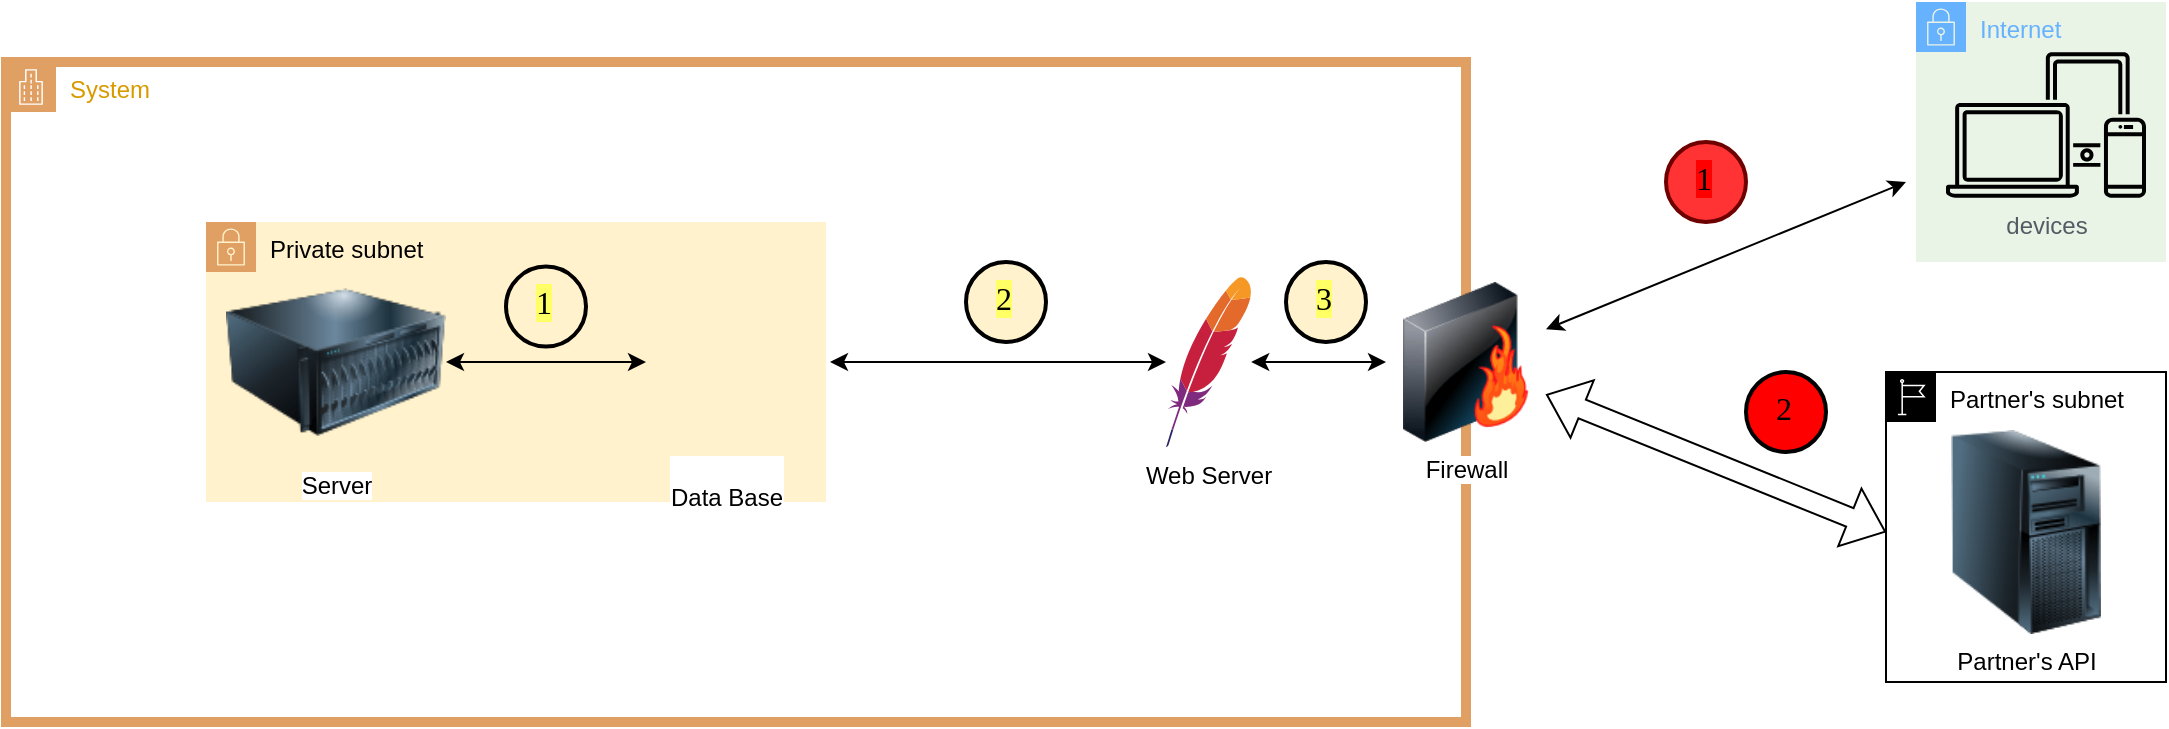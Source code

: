 <mxfile version="15.9.6" type="github">
  <diagram id="Ht1M8jgEwFfnCIfOTk4-" name="Page-1">
    <mxGraphModel dx="2062" dy="2808" grid="1" gridSize="10" guides="1" tooltips="1" connect="1" arrows="1" fold="1" page="1" pageScale="1" pageWidth="1169" pageHeight="827" math="0" shadow="0">
      <root>
        <mxCell id="0" />
        <mxCell id="1" parent="0" />
        <mxCell id="bbJUXdScnfACV2wAAi5e-44" value="Partner&#39;s subnet" style="points=[[0,0],[0.25,0],[0.5,0],[0.75,0],[1,0],[1,0.25],[1,0.5],[1,0.75],[1,1],[0.75,1],[0.5,1],[0.25,1],[0,1],[0,0.75],[0,0.5],[0,0.25]];outlineConnect=0;html=1;whiteSpace=wrap;fontSize=12;fontStyle=0;container=1;pointerEvents=0;collapsible=0;recursiveResize=0;shape=mxgraph.aws4.group;grIcon=mxgraph.aws4.group_region;verticalAlign=top;align=left;spacingLeft=30;" parent="1" vertex="1">
          <mxGeometry x="1190" y="-1455" width="140" height="155" as="geometry" />
        </mxCell>
        <mxCell id="bbJUXdScnfACV2wAAi5e-56" value="Partner&#39;s API&lt;br&gt;" style="image;html=1;image=img/lib/clip_art/computers/Server_Tower_128x128.png;fillColor=#000000;gradientColor=none;" parent="bbJUXdScnfACV2wAAi5e-44" vertex="1">
          <mxGeometry y="29" width="140" height="102" as="geometry" />
        </mxCell>
        <mxCell id="bbJUXdScnfACV2wAAi5e-46" value="&lt;font color=&quot;#d79b00&quot;&gt;System&lt;/font&gt;" style="points=[[0,0],[0.25,0],[0.5,0],[0.75,0],[1,0],[1,0.25],[1,0.5],[1,0.75],[1,1],[0.75,1],[0.5,1],[0.25,1],[0,1],[0,0.75],[0,0.5],[0,0.25]];outlineConnect=0;html=1;whiteSpace=wrap;fontSize=12;fontStyle=0;container=1;pointerEvents=0;collapsible=0;recursiveResize=0;shape=mxgraph.aws4.group;grIcon=mxgraph.aws4.group_corporate_data_center;verticalAlign=top;align=left;spacingLeft=30;strokeWidth=5;strokeColor=#E09F63;" parent="1" vertex="1">
          <mxGeometry x="250" y="-1610" width="730" height="330" as="geometry" />
        </mxCell>
        <mxCell id="bbJUXdScnfACV2wAAi5e-9" value="Web Server" style="dashed=0;outlineConnect=0;html=1;align=center;labelPosition=center;verticalLabelPosition=bottom;verticalAlign=top;shape=mxgraph.weblogos.apache;fillColor=#000000;gradientColor=none;" parent="bbJUXdScnfACV2wAAi5e-46" vertex="1">
          <mxGeometry x="580" y="107.4" width="42.6" height="85.2" as="geometry" />
        </mxCell>
        <mxCell id="bbJUXdScnfACV2wAAi5e-14" value="" style="endArrow=classic;startArrow=classic;html=1;rounded=0;entryX=1;entryY=0.5;entryDx=0;entryDy=0;" parent="bbJUXdScnfACV2wAAi5e-46" source="bbJUXdScnfACV2wAAi5e-9" target="bbJUXdScnfACV2wAAi5e-59" edge="1">
          <mxGeometry width="50" height="50" relative="1" as="geometry">
            <mxPoint x="400" y="120" as="sourcePoint" />
            <mxPoint x="450" y="148" as="targetPoint" />
          </mxGeometry>
        </mxCell>
        <mxCell id="bbJUXdScnfACV2wAAi5e-59" value="Private subnet" style="points=[[0,0],[0.25,0],[0.5,0],[0.75,0],[1,0],[1,0.25],[1,0.5],[1,0.75],[1,1],[0.75,1],[0.5,1],[0.25,1],[0,1],[0,0.75],[0,0.5],[0,0.25]];outlineConnect=0;html=1;whiteSpace=wrap;fontSize=12;fontStyle=0;container=1;pointerEvents=0;collapsible=0;recursiveResize=0;shape=mxgraph.aws4.group;grIcon=mxgraph.aws4.group_security_group;grStroke=0;verticalAlign=top;align=left;spacingLeft=30;strokeWidth=6;perimeterSpacing=2;strokeColor=#E09F63;sketch=0;shadow=0;fillColor=#FFF2CC;" parent="bbJUXdScnfACV2wAAi5e-46" vertex="1">
          <mxGeometry x="100" y="80" width="310" height="140" as="geometry" />
        </mxCell>
        <mxCell id="bbJUXdScnfACV2wAAi5e-26" value="Server" style="image;html=1;image=img/lib/clip_art/computers/Server_128x128.png;fillColor=#000000;gradientColor=none;" parent="bbJUXdScnfACV2wAAi5e-59" vertex="1">
          <mxGeometry x="10" y="22.3" width="110" height="95.4" as="geometry" />
        </mxCell>
        <mxCell id="bbJUXdScnfACV2wAAi5e-41" value="&lt;br&gt;Data Base" style="shape=image;html=1;verticalAlign=top;verticalLabelPosition=bottom;labelBackgroundColor=#ffffff;imageAspect=0;aspect=fixed;image=https://cdn2.iconfinder.com/data/icons/font-awesome/1792/database-128.png;fillColor=#000000;gradientColor=none;" parent="bbJUXdScnfACV2wAAi5e-59" vertex="1">
          <mxGeometry x="220" y="30" width="80" height="80" as="geometry" />
        </mxCell>
        <mxCell id="bbJUXdScnfACV2wAAi5e-30" value="" style="endArrow=classic;startArrow=classic;html=1;rounded=0;" parent="bbJUXdScnfACV2wAAi5e-59" source="bbJUXdScnfACV2wAAi5e-26" target="bbJUXdScnfACV2wAAi5e-41" edge="1">
          <mxGeometry width="50" height="50" relative="1" as="geometry">
            <mxPoint x="300" y="-95.59" as="sourcePoint" />
            <mxPoint x="400" y="-95.899" as="targetPoint" />
          </mxGeometry>
        </mxCell>
        <mxCell id="bbJUXdScnfACV2wAAi5e-78" value="1" style="ellipse;whiteSpace=wrap;html=1;aspect=fixed;strokeWidth=2;fontFamily=Tahoma;spacingBottom=4;spacingRight=2;strokeColor=#000000;shadow=0;labelBackgroundColor=#FFFF66;sketch=0;fontSize=16;fillColor=#FFF2CC;gradientColor=none;" parent="bbJUXdScnfACV2wAAi5e-59" vertex="1">
          <mxGeometry x="150" y="22.3" width="40" height="40" as="geometry" />
        </mxCell>
        <mxCell id="bbJUXdScnfACV2wAAi5e-66" value="2" style="ellipse;whiteSpace=wrap;html=1;aspect=fixed;strokeWidth=2;fontFamily=Tahoma;spacingBottom=4;spacingRight=2;strokeColor=#000000;shadow=0;labelBackgroundColor=#FFFF66;sketch=0;fontSize=16;fillColor=#FFF2CC;gradientColor=none;" parent="bbJUXdScnfACV2wAAi5e-46" vertex="1">
          <mxGeometry x="480" y="100" width="40" height="40" as="geometry" />
        </mxCell>
        <mxCell id="bbJUXdScnfACV2wAAi5e-77" value="3" style="ellipse;whiteSpace=wrap;html=1;aspect=fixed;strokeWidth=2;fontFamily=Tahoma;spacingBottom=4;spacingRight=2;strokeColor=#000000;shadow=0;labelBackgroundColor=#FFFF66;sketch=0;fontSize=16;fillColor=#FFF2CC;gradientColor=none;" parent="bbJUXdScnfACV2wAAi5e-46" vertex="1">
          <mxGeometry x="640" y="100" width="40" height="40" as="geometry" />
        </mxCell>
        <mxCell id="bbJUXdScnfACV2wAAi5e-60" value="&lt;font color=&quot;#66b2ff&quot;&gt;Internet&lt;/font&gt;" style="points=[[0,0],[0.25,0],[0.5,0],[0.75,0],[1,0],[1,0.25],[1,0.5],[1,0.75],[1,1],[0.75,1],[0.5,1],[0.25,1],[0,1],[0,0.75],[0,0.5],[0,0.25]];outlineConnect=0;gradientColor=none;html=1;whiteSpace=wrap;fontSize=12;fontStyle=0;container=1;pointerEvents=0;collapsible=0;recursiveResize=0;shape=mxgraph.aws4.group;grIcon=mxgraph.aws4.group_security_group;grStroke=0;strokeColor=#66B2FF;fillColor=#E9F3E6;verticalAlign=top;align=left;spacingLeft=30;fontColor=#248814;dashed=0;" parent="1" vertex="1">
          <mxGeometry x="1205" y="-1640" width="125" height="130" as="geometry" />
        </mxCell>
        <mxCell id="bbJUXdScnfACV2wAAi5e-7" value="devices" style="sketch=0;outlineConnect=0;gradientColor=none;fontColor=#545B64;strokeColor=none;fillColor=#000000;dashed=0;verticalLabelPosition=bottom;verticalAlign=top;align=center;html=1;fontSize=12;fontStyle=0;aspect=fixed;shape=mxgraph.aws4.illustration_devices;pointerEvents=1" parent="bbJUXdScnfACV2wAAi5e-60" vertex="1">
          <mxGeometry x="15" y="25" width="100" height="73" as="geometry" />
        </mxCell>
        <mxCell id="bbJUXdScnfACV2wAAi5e-67" value="1" style="ellipse;whiteSpace=wrap;html=1;aspect=fixed;strokeWidth=2;fontFamily=Tahoma;spacingBottom=4;spacingRight=2;shadow=0;labelBackgroundColor=#FF0000;sketch=0;fontSize=16;fillColor=#FF3333;fontColor=#000000;strokeColor=#6F0000;" parent="1" vertex="1">
          <mxGeometry x="1080" y="-1570" width="40" height="40" as="geometry" />
        </mxCell>
        <mxCell id="bbJUXdScnfACV2wAAi5e-71" value="2" style="ellipse;whiteSpace=wrap;html=1;aspect=fixed;strokeWidth=2;fontFamily=Tahoma;spacingBottom=4;spacingRight=2;shadow=0;labelBackgroundColor=#FF0000;sketch=0;fontSize=16;fontColor=#000000;strokeColor=#000000;fillColor=#FF0000;" parent="1" vertex="1">
          <mxGeometry x="1120" y="-1455" width="40" height="40" as="geometry" />
        </mxCell>
        <mxCell id="bbJUXdScnfACV2wAAi5e-35" value="Firewall&lt;br&gt;" style="image;html=1;image=img/lib/clip_art/networking/Firewall-page1_128x128.png;fillColor=#000000;gradientColor=none;" parent="1" vertex="1">
          <mxGeometry x="940" y="-1500" width="80" height="80" as="geometry" />
        </mxCell>
        <mxCell id="bbJUXdScnfACV2wAAi5e-57" value="" style="shape=flexArrow;endArrow=classic;startArrow=classic;html=1;rounded=0;exitX=0;exitY=0.5;exitDx=0;exitDy=0;" parent="1" source="bbJUXdScnfACV2wAAi5e-56" target="bbJUXdScnfACV2wAAi5e-35" edge="1">
          <mxGeometry width="100" height="100" relative="1" as="geometry">
            <mxPoint x="250" y="-1340" as="sourcePoint" />
            <mxPoint x="350" y="-1440" as="targetPoint" />
          </mxGeometry>
        </mxCell>
        <mxCell id="bbJUXdScnfACV2wAAi5e-74" value="" style="endArrow=classic;startArrow=classic;html=1;rounded=0;fontSize=16;fontColor=#66B2FF;" parent="1" source="bbJUXdScnfACV2wAAi5e-35" edge="1">
          <mxGeometry width="50" height="50" relative="1" as="geometry">
            <mxPoint x="1060" y="-1420" as="sourcePoint" />
            <mxPoint x="1200" y="-1550" as="targetPoint" />
          </mxGeometry>
        </mxCell>
        <mxCell id="bbJUXdScnfACV2wAAi5e-75" value="" style="endArrow=classic;startArrow=classic;html=1;rounded=0;fontSize=16;fontColor=#66B2FF;" parent="1" source="bbJUXdScnfACV2wAAi5e-9" target="bbJUXdScnfACV2wAAi5e-35" edge="1">
          <mxGeometry width="50" height="50" relative="1" as="geometry">
            <mxPoint x="890" y="-1420" as="sourcePoint" />
            <mxPoint x="940" y="-1470" as="targetPoint" />
          </mxGeometry>
        </mxCell>
      </root>
    </mxGraphModel>
  </diagram>
</mxfile>
